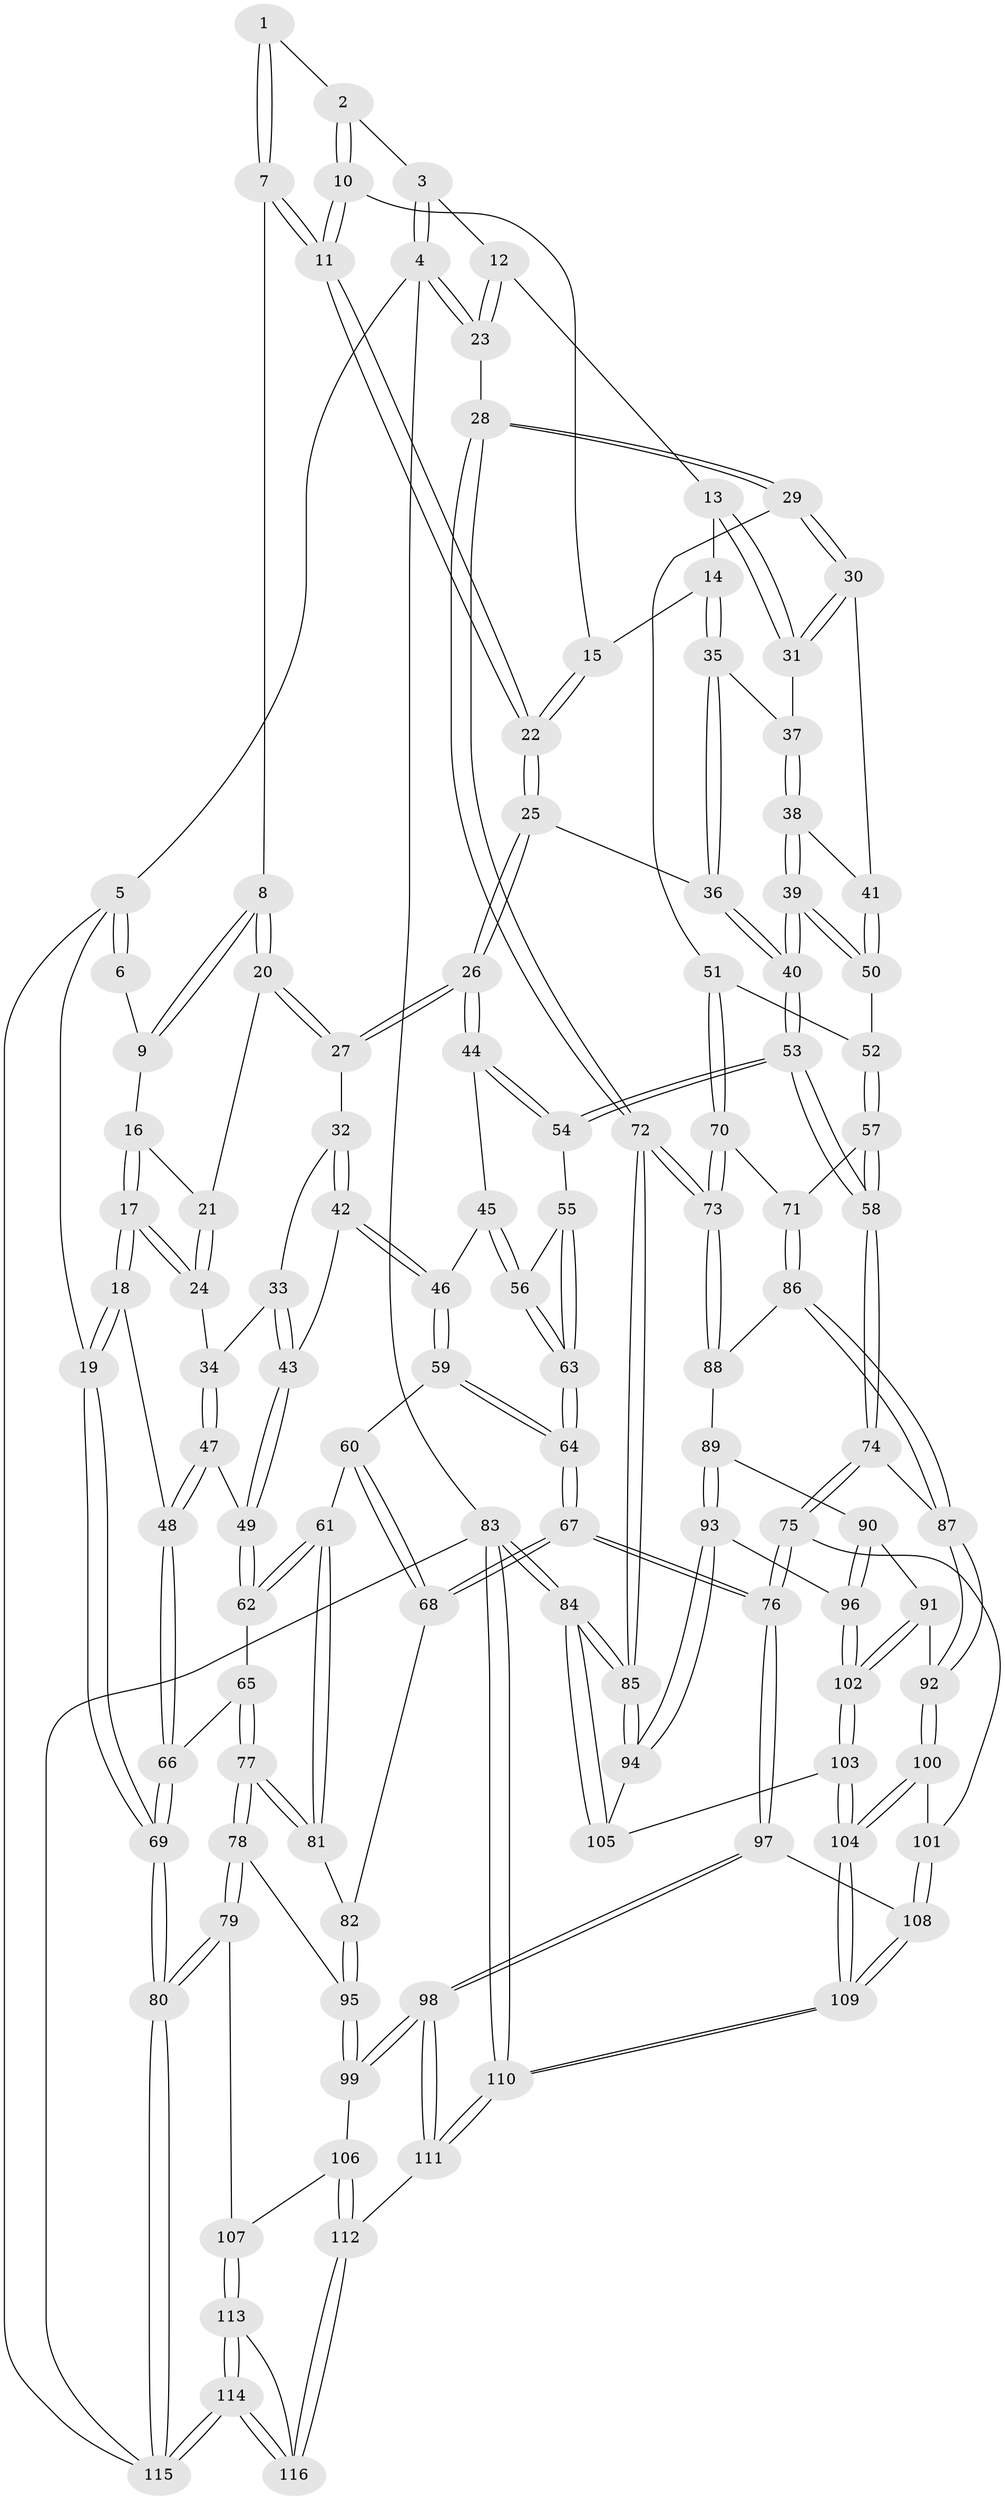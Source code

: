 // coarse degree distribution, {3: 0.136986301369863, 4: 0.3835616438356164, 5: 0.3835616438356164, 6: 0.0958904109589041}
// Generated by graph-tools (version 1.1) at 2025/52/02/27/25 19:52:42]
// undirected, 116 vertices, 287 edges
graph export_dot {
graph [start="1"]
  node [color=gray90,style=filled];
  1 [pos="+0.5099223900881128+0"];
  2 [pos="+0.7359927477859757+0"];
  3 [pos="+0.7640189626688226+0"];
  4 [pos="+1+0"];
  5 [pos="+0+0"];
  6 [pos="+0.07071087730189336+0"];
  7 [pos="+0.41414255452180565+0.13817079478373412"];
  8 [pos="+0.37653337510240636+0.1425026366244047"];
  9 [pos="+0.18321218415395535+0"];
  10 [pos="+0.7121524672826125+0"];
  11 [pos="+0.4440096632130823+0.15126293962064724"];
  12 [pos="+0.863108734758148+0.13899163701983674"];
  13 [pos="+0.8358285520242186+0.1840787145021611"];
  14 [pos="+0.7266933454084011+0.21979436803564392"];
  15 [pos="+0.6301104639366525+0.1476898936247766"];
  16 [pos="+0.14880268736313837+0.13438988974453858"];
  17 [pos="+0+0.26286390133927745"];
  18 [pos="+0+0.27886895766310477"];
  19 [pos="+0+0.2596891986101742"];
  20 [pos="+0.33982901290751016+0.19077674356556829"];
  21 [pos="+0.19623084526513207+0.20359355816867106"];
  22 [pos="+0.5195012814280884+0.20277642634135576"];
  23 [pos="+1+0.2162716165771388"];
  24 [pos="+0.17922951134163484+0.2678900530900142"];
  25 [pos="+0.5308126637620318+0.3262395416820651"];
  26 [pos="+0.5293558058879159+0.3314196674840599"];
  27 [pos="+0.32852216670564793+0.2623761034936846"];
  28 [pos="+1+0.3229978245326517"];
  29 [pos="+1+0.36556629766378135"];
  30 [pos="+0.8834656642940514+0.3068145773536019"];
  31 [pos="+0.8653506742140921+0.28008246845382406"];
  32 [pos="+0.3210530352790507+0.28681273558477316"];
  33 [pos="+0.24763683470171766+0.29793989757449707"];
  34 [pos="+0.1974194733199301+0.30411005014784664"];
  35 [pos="+0.7176309506832695+0.2635643201483098"];
  36 [pos="+0.6991610886121812+0.29286724426385435"];
  37 [pos="+0.781812047536948+0.31541026438034186"];
  38 [pos="+0.7826737688851846+0.3495806929188458"];
  39 [pos="+0.7428886768308703+0.4442045857989233"];
  40 [pos="+0.7291699250057828+0.4503021374169793"];
  41 [pos="+0.8711799245469231+0.3241615155858273"];
  42 [pos="+0.3544034402653767+0.399816321764863"];
  43 [pos="+0.27979101924328+0.425872757749631"];
  44 [pos="+0.5289695774757462+0.3334730408864977"];
  45 [pos="+0.4467352713615391+0.3996975620937331"];
  46 [pos="+0.37070131288957253+0.4066573612590703"];
  47 [pos="+0.1762341571084542+0.3964634995300428"];
  48 [pos="+0.10423763082858184+0.4260022419006703"];
  49 [pos="+0.26552370348610665+0.43109502126215093"];
  50 [pos="+0.8248764774565254+0.43266290244893313"];
  51 [pos="+0.9666908948144456+0.44449332363451644"];
  52 [pos="+0.8477402227242249+0.4420010048019581"];
  53 [pos="+0.699723877661118+0.4825409099548239"];
  54 [pos="+0.6601453140843018+0.47403998131952446"];
  55 [pos="+0.6401567486670162+0.48580959153534914"];
  56 [pos="+0.4731815755674447+0.47223365774949544"];
  57 [pos="+0.87906154521411+0.586602700893711"];
  58 [pos="+0.727641282214594+0.5650386331742207"];
  59 [pos="+0.3697718158827296+0.45554018157501674"];
  60 [pos="+0.3468089616389086+0.5060503072431644"];
  61 [pos="+0.2618489396730964+0.5475539866715882"];
  62 [pos="+0.2539372085240563+0.5366956825561184"];
  63 [pos="+0.49142998275767413+0.599062267164701"];
  64 [pos="+0.4585693427968974+0.6734308301834233"];
  65 [pos="+0.1430578949497693+0.5409517300615138"];
  66 [pos="+0.10318872186599909+0.47718173243742434"];
  67 [pos="+0.45759304639811316+0.6772660769962154"];
  68 [pos="+0.3604653449542071+0.6445500478300291"];
  69 [pos="+0+0.7297703084712528"];
  70 [pos="+0.9325981605387273+0.5489933975552901"];
  71 [pos="+0.8826070121305015+0.588242315785024"];
  72 [pos="+1+0.6855282973777542"];
  73 [pos="+1+0.6659160198094435"];
  74 [pos="+0.704991684823114+0.6450724107130453"];
  75 [pos="+0.6088057761758254+0.7032405752445985"];
  76 [pos="+0.48435127503259257+0.7313867820756121"];
  77 [pos="+0.12907740875127444+0.6540997301023694"];
  78 [pos="+0.09120576020540795+0.7327715703763626"];
  79 [pos="+0.0005203721540909644+0.7598590475963296"];
  80 [pos="+0+0.7393432447555881"];
  81 [pos="+0.27955198684949706+0.5881646395690893"];
  82 [pos="+0.33977999935977893+0.6412126748969266"];
  83 [pos="+1+1"];
  84 [pos="+1+1"];
  85 [pos="+1+0.7178815573059927"];
  86 [pos="+0.8910831445952826+0.6189570446333462"];
  87 [pos="+0.7732719156997518+0.711943880018831"];
  88 [pos="+0.9027036106650499+0.6373324313501877"];
  89 [pos="+0.903013997831246+0.6493201756155474"];
  90 [pos="+0.8896647828451486+0.7068238164796949"];
  91 [pos="+0.8017510683156293+0.7470850659532562"];
  92 [pos="+0.7923801824040166+0.7471262205212307"];
  93 [pos="+1+0.7597982184392196"];
  94 [pos="+1+0.7592513641185242"];
  95 [pos="+0.1729450606407182+0.7551913959579551"];
  96 [pos="+0.9476624597176571+0.7774519522028147"];
  97 [pos="+0.4697336814265524+0.8128053622828106"];
  98 [pos="+0.39873175984712056+0.9336014408670412"];
  99 [pos="+0.23956164574266747+0.819078536612202"];
  100 [pos="+0.78763882243227+0.7594698573837071"];
  101 [pos="+0.7339073462338865+0.835783229954835"];
  102 [pos="+0.9137781337229837+0.8123050017360112"];
  103 [pos="+0.9023102345217052+0.8525083238327302"];
  104 [pos="+0.8698085485162452+0.8758501358763976"];
  105 [pos="+0.9599272880571909+0.8898365297629028"];
  106 [pos="+0.15563918271959978+0.9083918121529764"];
  107 [pos="+0.06545815497701021+0.8635432271675583"];
  108 [pos="+0.7242019809840741+0.8985706290451991"];
  109 [pos="+0.772973109131495+0.9973534970578617"];
  110 [pos="+0.7820153977601888+1"];
  111 [pos="+0.3790064097218765+1"];
  112 [pos="+0.37663336733691316+1"];
  113 [pos="+0.07976083233798283+0.9204073822805864"];
  114 [pos="+0+1"];
  115 [pos="+0+1"];
  116 [pos="+0.34117944816145207+1"];
  1 -- 2;
  1 -- 7;
  1 -- 7;
  2 -- 3;
  2 -- 10;
  2 -- 10;
  3 -- 4;
  3 -- 4;
  3 -- 12;
  4 -- 5;
  4 -- 23;
  4 -- 23;
  4 -- 83;
  5 -- 6;
  5 -- 6;
  5 -- 19;
  5 -- 115;
  6 -- 9;
  7 -- 8;
  7 -- 11;
  7 -- 11;
  8 -- 9;
  8 -- 9;
  8 -- 20;
  8 -- 20;
  9 -- 16;
  10 -- 11;
  10 -- 11;
  10 -- 15;
  11 -- 22;
  11 -- 22;
  12 -- 13;
  12 -- 23;
  12 -- 23;
  13 -- 14;
  13 -- 31;
  13 -- 31;
  14 -- 15;
  14 -- 35;
  14 -- 35;
  15 -- 22;
  15 -- 22;
  16 -- 17;
  16 -- 17;
  16 -- 21;
  17 -- 18;
  17 -- 18;
  17 -- 24;
  17 -- 24;
  18 -- 19;
  18 -- 19;
  18 -- 48;
  19 -- 69;
  19 -- 69;
  20 -- 21;
  20 -- 27;
  20 -- 27;
  21 -- 24;
  21 -- 24;
  22 -- 25;
  22 -- 25;
  23 -- 28;
  24 -- 34;
  25 -- 26;
  25 -- 26;
  25 -- 36;
  26 -- 27;
  26 -- 27;
  26 -- 44;
  26 -- 44;
  27 -- 32;
  28 -- 29;
  28 -- 29;
  28 -- 72;
  28 -- 72;
  29 -- 30;
  29 -- 30;
  29 -- 51;
  30 -- 31;
  30 -- 31;
  30 -- 41;
  31 -- 37;
  32 -- 33;
  32 -- 42;
  32 -- 42;
  33 -- 34;
  33 -- 43;
  33 -- 43;
  34 -- 47;
  34 -- 47;
  35 -- 36;
  35 -- 36;
  35 -- 37;
  36 -- 40;
  36 -- 40;
  37 -- 38;
  37 -- 38;
  38 -- 39;
  38 -- 39;
  38 -- 41;
  39 -- 40;
  39 -- 40;
  39 -- 50;
  39 -- 50;
  40 -- 53;
  40 -- 53;
  41 -- 50;
  41 -- 50;
  42 -- 43;
  42 -- 46;
  42 -- 46;
  43 -- 49;
  43 -- 49;
  44 -- 45;
  44 -- 54;
  44 -- 54;
  45 -- 46;
  45 -- 56;
  45 -- 56;
  46 -- 59;
  46 -- 59;
  47 -- 48;
  47 -- 48;
  47 -- 49;
  48 -- 66;
  48 -- 66;
  49 -- 62;
  49 -- 62;
  50 -- 52;
  51 -- 52;
  51 -- 70;
  51 -- 70;
  52 -- 57;
  52 -- 57;
  53 -- 54;
  53 -- 54;
  53 -- 58;
  53 -- 58;
  54 -- 55;
  55 -- 56;
  55 -- 63;
  55 -- 63;
  56 -- 63;
  56 -- 63;
  57 -- 58;
  57 -- 58;
  57 -- 71;
  58 -- 74;
  58 -- 74;
  59 -- 60;
  59 -- 64;
  59 -- 64;
  60 -- 61;
  60 -- 68;
  60 -- 68;
  61 -- 62;
  61 -- 62;
  61 -- 81;
  61 -- 81;
  62 -- 65;
  63 -- 64;
  63 -- 64;
  64 -- 67;
  64 -- 67;
  65 -- 66;
  65 -- 77;
  65 -- 77;
  66 -- 69;
  66 -- 69;
  67 -- 68;
  67 -- 68;
  67 -- 76;
  67 -- 76;
  68 -- 82;
  69 -- 80;
  69 -- 80;
  70 -- 71;
  70 -- 73;
  70 -- 73;
  71 -- 86;
  71 -- 86;
  72 -- 73;
  72 -- 73;
  72 -- 85;
  72 -- 85;
  73 -- 88;
  73 -- 88;
  74 -- 75;
  74 -- 75;
  74 -- 87;
  75 -- 76;
  75 -- 76;
  75 -- 101;
  76 -- 97;
  76 -- 97;
  77 -- 78;
  77 -- 78;
  77 -- 81;
  77 -- 81;
  78 -- 79;
  78 -- 79;
  78 -- 95;
  79 -- 80;
  79 -- 80;
  79 -- 107;
  80 -- 115;
  80 -- 115;
  81 -- 82;
  82 -- 95;
  82 -- 95;
  83 -- 84;
  83 -- 84;
  83 -- 110;
  83 -- 110;
  83 -- 115;
  84 -- 85;
  84 -- 85;
  84 -- 105;
  84 -- 105;
  85 -- 94;
  85 -- 94;
  86 -- 87;
  86 -- 87;
  86 -- 88;
  87 -- 92;
  87 -- 92;
  88 -- 89;
  89 -- 90;
  89 -- 93;
  89 -- 93;
  90 -- 91;
  90 -- 96;
  90 -- 96;
  91 -- 92;
  91 -- 102;
  91 -- 102;
  92 -- 100;
  92 -- 100;
  93 -- 94;
  93 -- 94;
  93 -- 96;
  94 -- 105;
  95 -- 99;
  95 -- 99;
  96 -- 102;
  96 -- 102;
  97 -- 98;
  97 -- 98;
  97 -- 108;
  98 -- 99;
  98 -- 99;
  98 -- 111;
  98 -- 111;
  99 -- 106;
  100 -- 101;
  100 -- 104;
  100 -- 104;
  101 -- 108;
  101 -- 108;
  102 -- 103;
  102 -- 103;
  103 -- 104;
  103 -- 104;
  103 -- 105;
  104 -- 109;
  104 -- 109;
  106 -- 107;
  106 -- 112;
  106 -- 112;
  107 -- 113;
  107 -- 113;
  108 -- 109;
  108 -- 109;
  109 -- 110;
  109 -- 110;
  110 -- 111;
  110 -- 111;
  111 -- 112;
  112 -- 116;
  112 -- 116;
  113 -- 114;
  113 -- 114;
  113 -- 116;
  114 -- 115;
  114 -- 115;
  114 -- 116;
  114 -- 116;
}
